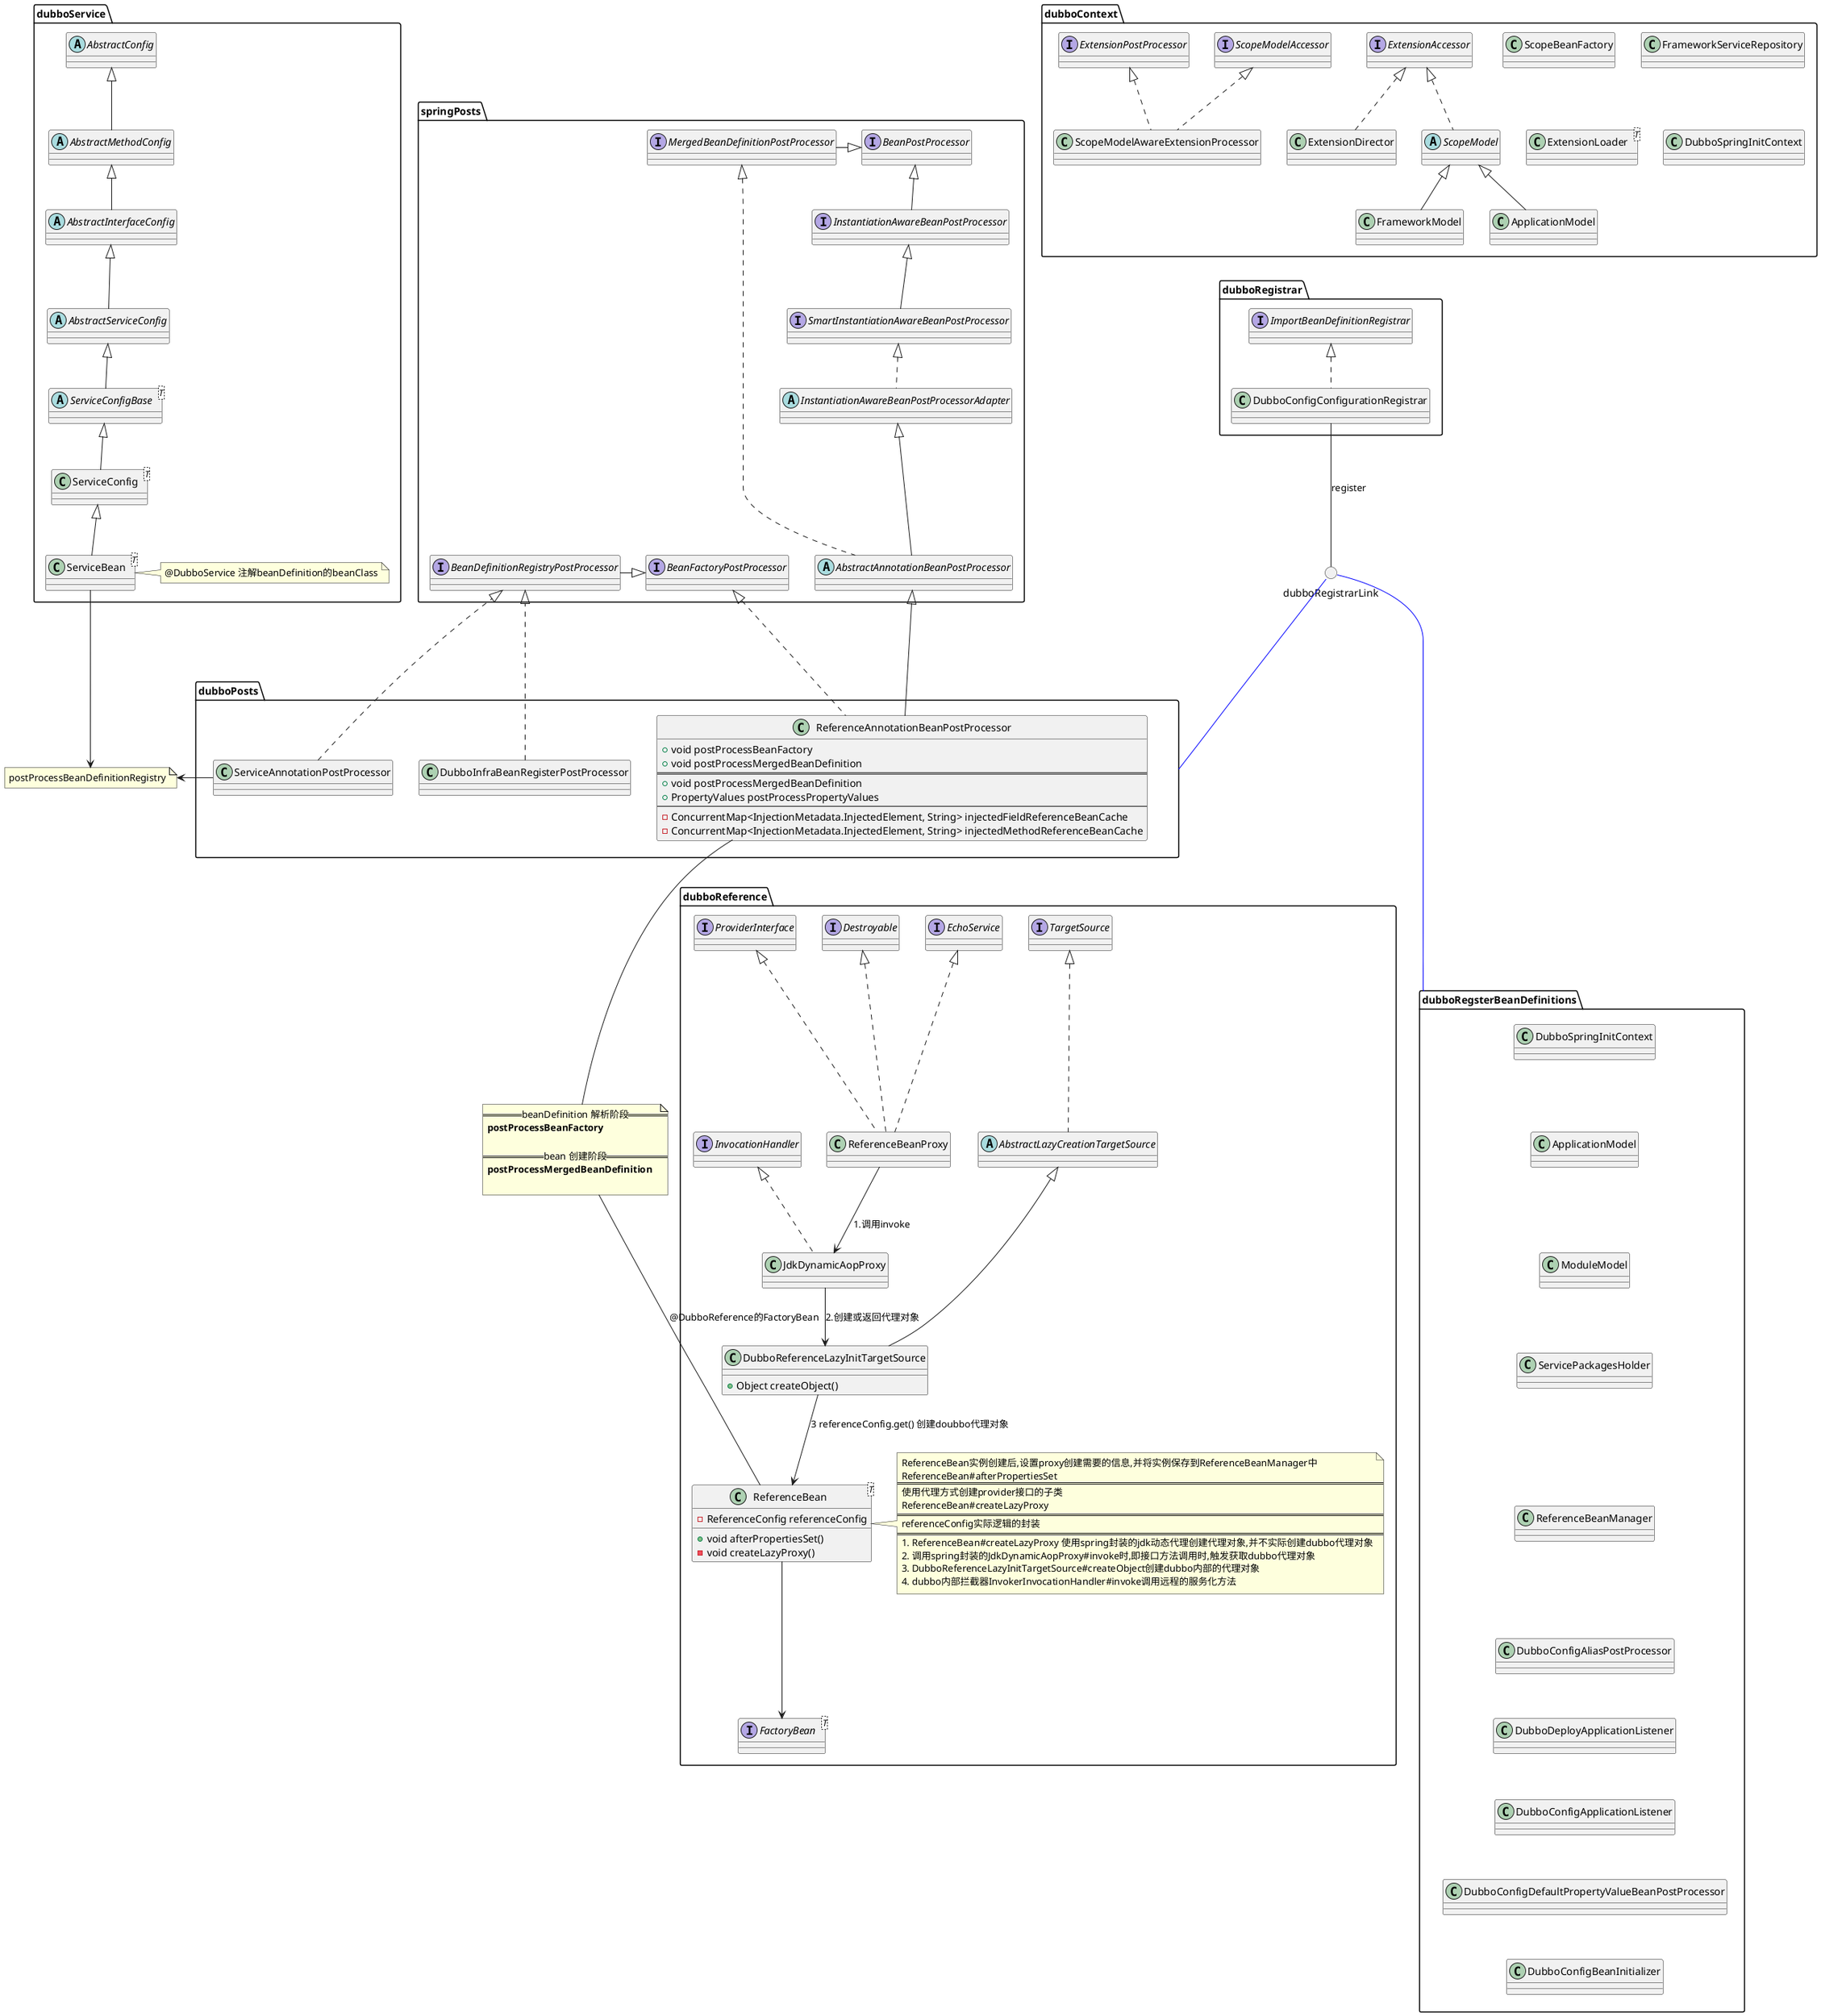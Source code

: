 @startuml
'https://plantuml.com/activity-diagram-beta

namespace springPosts{
    interface BeanFactoryPostProcessor


    interface BeanPostProcessor
    interface MergedBeanDefinitionPostProcessor
    MergedBeanDefinitionPostProcessor -r-|> BeanPostProcessor

    interface InstantiationAwareBeanPostProcessor
    InstantiationAwareBeanPostProcessor -u-|> BeanPostProcessor
    interface SmartInstantiationAwareBeanPostProcessor
    SmartInstantiationAwareBeanPostProcessor -u-|> InstantiationAwareBeanPostProcessor

    abstract class InstantiationAwareBeanPostProcessorAdapter
    InstantiationAwareBeanPostProcessorAdapter .u.|> SmartInstantiationAwareBeanPostProcessor

    abstract class AbstractAnnotationBeanPostProcessor
    AbstractAnnotationBeanPostProcessor -u--|> InstantiationAwareBeanPostProcessorAdapter
    AbstractAnnotationBeanPostProcessor .u..|>  MergedBeanDefinitionPostProcessor

    interface BeanDefinitionRegistryPostProcessor
    BeanDefinitionRegistryPostProcessor -r--|> BeanFactoryPostProcessor
    AbstractAnnotationBeanPostProcessor --r[hidden]- BeanFactoryPostProcessor

}

namespace dubboContext {
    interface ExtensionAccessor
    class ExtensionDirector implements ExtensionAccessor
    abstract class ScopeModel implements ExtensionAccessor

    class FrameworkModel extends ScopeModel
    class ApplicationModel extends ScopeModel


    interface ScopeModelAccessor
    interface ExtensionPostProcessor
    class ScopeModelAwareExtensionProcessor implements ExtensionPostProcessor, ScopeModelAccessor


    class ScopeBeanFactory

    class FrameworkServiceRepository
    class ExtensionLoader<T>
    class DubboSpringInitContext

}


' dubboService @dubboService
namespace dubboService {
    abstract class AbstractConfig
    abstract class AbstractMethodConfig extends AbstractConfig
    abstract class AbstractInterfaceConfig extends AbstractMethodConfig
    abstract class AbstractServiceConfig extends AbstractInterfaceConfig
    abstract class ServiceConfigBase<T> extends AbstractServiceConfig
    class ServiceConfig<T> extends ServiceConfigBase
    class ServiceBean<T> extends ServiceConfig
    note right of ServiceBean
    @DubboService 注解beanDefinition的beanClass
    end note
}


' dubboReference @DubboReference
namespace dubboReference {
    interface FactoryBean<T>
    class ReferenceBean<T> {
        - ReferenceConfig referenceConfig
        + void afterPropertiesSet()
        - void createLazyProxy()
    }
    ReferenceBean -d--> FactoryBean
    note right of ReferenceBean
    ReferenceBean实例创建后,设置proxy创建需要的信息,并将实例保存到ReferenceBeanManager中
    ReferenceBean#afterPropertiesSet
    ===
    使用代理方式创建provider接口的子类
    ReferenceBean#createLazyProxy
    ===
    referenceConfig实际逻辑的封装
    ===
    # ReferenceBean#createLazyProxy 使用spring封装的jdk动态代理创建代理对象,并不实际创建dubbo代理对象
    # 调用spring封装的JdkDynamicAopProxy#invoke时,即接口方法调用时,触发获取dubbo代理对象
    # DubboReferenceLazyInitTargetSource#createObject创建dubbo内部的代理对象
    # dubbo内部拦截器InvokerInvocationHandler#invoke调用远程的服务化方法
    end note

    interface ProviderInterface
    interface EchoService
    interface Destroyable
    class ReferenceBeanProxy
    ProviderInterface <|... ReferenceBeanProxy
    EchoService <|... ReferenceBeanProxy
    Destroyable <|... ReferenceBeanProxy

    interface TargetSource
    abstract class AbstractLazyCreationTargetSource
    class DubboReferenceLazyInitTargetSource {
        + Object createObject()
    }
    TargetSource <|... AbstractLazyCreationTargetSource
    AbstractLazyCreationTargetSource <|--- DubboReferenceLazyInitTargetSource



    class JdkDynamicAopProxy implements  InvocationHandler

    ReferenceBeanProxy --> JdkDynamicAopProxy : 1.调用invoke
    JdkDynamicAopProxy --> DubboReferenceLazyInitTargetSource : 2.创建或返回代理对象
    ReferenceBean <-u- DubboReferenceLazyInitTargetSource : 3 referenceConfig.get() 创建doubbo代理对象


}




' dubboPosts
namespace dubboPosts{

    class ReferenceAnnotationBeanPostProcessor {
        + void postProcessBeanFactory
        + void postProcessMergedBeanDefinition
        ===
        + void postProcessMergedBeanDefinition
        + PropertyValues postProcessPropertyValues
        --
        - ConcurrentMap<InjectionMetadata.InjectedElement, String> injectedFieldReferenceBeanCache
        - ConcurrentMap<InjectionMetadata.InjectedElement, String> injectedMethodReferenceBeanCache
    }
    ReferenceAnnotationBeanPostProcessor -u--|> springPosts.AbstractAnnotationBeanPostProcessor
    ReferenceAnnotationBeanPostProcessor .u...|> springPosts.BeanFactoryPostProcessor


    class DubboInfraBeanRegisterPostProcessor
    DubboInfraBeanRegisterPostProcessor .d....|> springPosts.BeanDefinitionRegistryPostProcessor

    class ServiceAnnotationPostProcessor
    ServiceAnnotationPostProcessor ...|> springPosts.BeanDefinitionRegistryPostProcessor

    DubboInfraBeanRegisterPostProcessor -l[hidden]-- ServiceAnnotationPostProcessor

}


' dubboServiceAnnotation note
note as dubboServiceAnnotation
    postProcessBeanDefinitionRegistry
end note

dubboPosts.ServiceAnnotationPostProcessor -l-> dubboServiceAnnotation
dubboService.ServiceBean ---> dubboServiceAnnotation


' dubboReferenceAnnotation note
note as dubboReferenceAnnotation
== beanDefinition 解析阶段 ==
**postProcessBeanFactory**

== bean 创建阶段 ==
**postProcessMergedBeanDefinition**

end note

dubboPosts.ReferenceAnnotationBeanPostProcessor -d--- dubboReferenceAnnotation
dubboReferenceAnnotation  ---- dubboReference.ReferenceBean : @DubboReference的FactoryBean

' regstart
namespace dubboRegistrar{
    class DubboConfigConfigurationRegistrar implements ImportBeanDefinitionRegistrar
}



namespace dubboRegsterBeanDefinitions{
   class DubboSpringInitContext
   class ApplicationModel
   class ModuleModel
   class ServicePackagesHolder
   class ReferenceBeanManager
   class DubboConfigAliasPostProcessor
   class DubboDeployApplicationListener
   class DubboConfigApplicationListener
   class DubboConfigDefaultPropertyValueBeanPostProcessor
   class DubboConfigBeanInitializer

   DubboSpringInitContext -d[hidden]- ApplicationModel
   ApplicationModel -d[hidden]- ModuleModel
   ModuleModel -d[hidden]- ServicePackagesHolder
   ServicePackagesHolder -d[hidden]- ReferenceBeanManager
   ReferenceBeanManager -d[hidden]- DubboConfigAliasPostProcessor
   DubboConfigAliasPostProcessor -d[hidden]- DubboDeployApplicationListener
   DubboDeployApplicationListener -d[hidden]- DubboConfigApplicationListener
   DubboConfigApplicationListener -d[hidden]- DubboConfigDefaultPropertyValueBeanPostProcessor
   DubboConfigDefaultPropertyValueBeanPostProcessor -d[hidden]- DubboConfigBeanInitializer
}

circle dubboRegistrarLink
dubboRegistrar.DubboConfigConfigurationRegistrar --- dubboRegistrarLink : register
dubboRegistrarLink -[#blue]-- dubboPosts
dubboRegistrarLink -[#blue]---- dubboRegsterBeanDefinitions

@enduml
